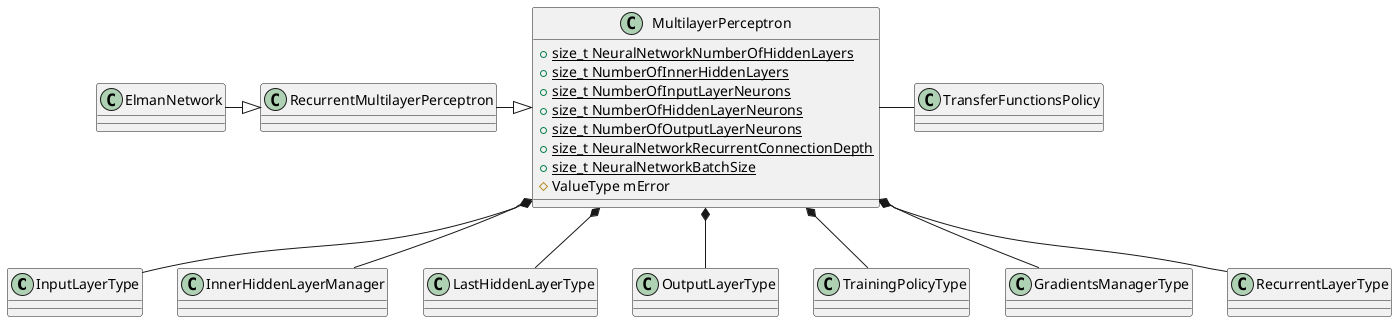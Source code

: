 /'
* Copyright (c) 2020 Intel Corporation
*
* Permission is hereby granted, free of charge, to any person obtaining a copy
* of this software and associated documentation files (the "Software"), to deal
* in the Software without restriction, including without limitation the rights
* to use, copy, modify, merge, publish, distribute, sublicense, and/or sell
* copies of the Software, and to permit persons to whom the Software is
* furnished to do so, subject to the following conditions:
*
* The above copyright notice and this permission notice shall be included in all
* copies or substantial portions of the Software.
*
* THE SOFTWARE IS PROVIDED "AS IS", WITHOUT WARRANTY OF ANY KIND, EXPRESS OR
* IMPLIED, INCLUDING BUT NOT LIMITED TO THE WARRANTIES OF MERCHANTABILITY,
* FITNESS FOR A PARTICULAR PURPOSE AND NONINFRINGEMENT. IN NO EVENT SHALL THE
* AUTHORS OR COPYRIGHT HOLDERS BE LIABLE FOR ANY CLAIM, DAMAGES OR OTHER
* LIABILITY, WHETHER IN AN ACTION OF CONTRACT, TORT OR OTHERWISE, ARISING FROM,
* OUT OF OR IN CONNECTION WITH THE SOFTWARE OR THE USE OR OTHER DEALINGS IN THE
* SOFTWARE.
*'/

@startuml
class InputLayerType {
}

class InnerHiddenLayerManager {
}

class LastHiddenLayerType {
}

class OutputLayerType {
}

class TrainingPolicyType {
}

class GradientsManagerType {
}

class TransferFunctionsPolicy {
}

class MultilayerPerceptron {
+{static} size_t NeuralNetworkNumberOfHiddenLayers
+{static} size_t NumberOfInnerHiddenLayers
+{static} size_t NumberOfInputLayerNeurons
+{static} size_t NumberOfHiddenLayerNeurons
+{static} size_t NumberOfOutputLayerNeurons
+{static} size_t NeuralNetworkRecurrentConnectionDepth
+{static} size_t NeuralNetworkBatchSize
#ValueType mError
}

class RecurrentMultilayerPerceptron {
}

MultilayerPerceptron *-- InputLayerType
MultilayerPerceptron *-- InnerHiddenLayerManager
MultilayerPerceptron *-- LastHiddenLayerType
MultilayerPerceptron *-- OutputLayerType
MultilayerPerceptron *-- RecurrentLayerType
MultilayerPerceptron *-- TrainingPolicyType
MultilayerPerceptron *-- GradientsManagerType
MultilayerPerceptron - TransferFunctionsPolicy
RecurrentMultilayerPerceptron -|> MultilayerPerceptron
ElmanNetwork -|> RecurrentMultilayerPerceptron

@enduml